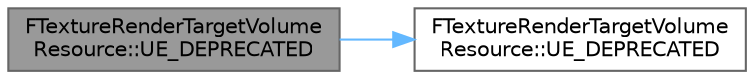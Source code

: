 digraph "FTextureRenderTargetVolumeResource::UE_DEPRECATED"
{
 // INTERACTIVE_SVG=YES
 // LATEX_PDF_SIZE
  bgcolor="transparent";
  edge [fontname=Helvetica,fontsize=10,labelfontname=Helvetica,labelfontsize=10];
  node [fontname=Helvetica,fontsize=10,shape=box,height=0.2,width=0.4];
  rankdir="LR";
  Node1 [id="Node000001",label="FTextureRenderTargetVolume\lResource::UE_DEPRECATED",height=0.2,width=0.4,color="gray40", fillcolor="grey60", style="filled", fontcolor="black",tooltip=" "];
  Node1 -> Node2 [id="edge1_Node000001_Node000002",color="steelblue1",style="solid",tooltip=" "];
  Node2 [id="Node000002",label="FTextureRenderTargetVolume\lResource::UE_DEPRECATED",height=0.2,width=0.4,color="grey40", fillcolor="white", style="filled",URL="$dc/ddc/classFTextureRenderTargetVolumeResource.html#a52d7d92177edac997274f2800b05e37e",tooltip="Copy the texels of a single depth slice of the volume into an array."];
}
